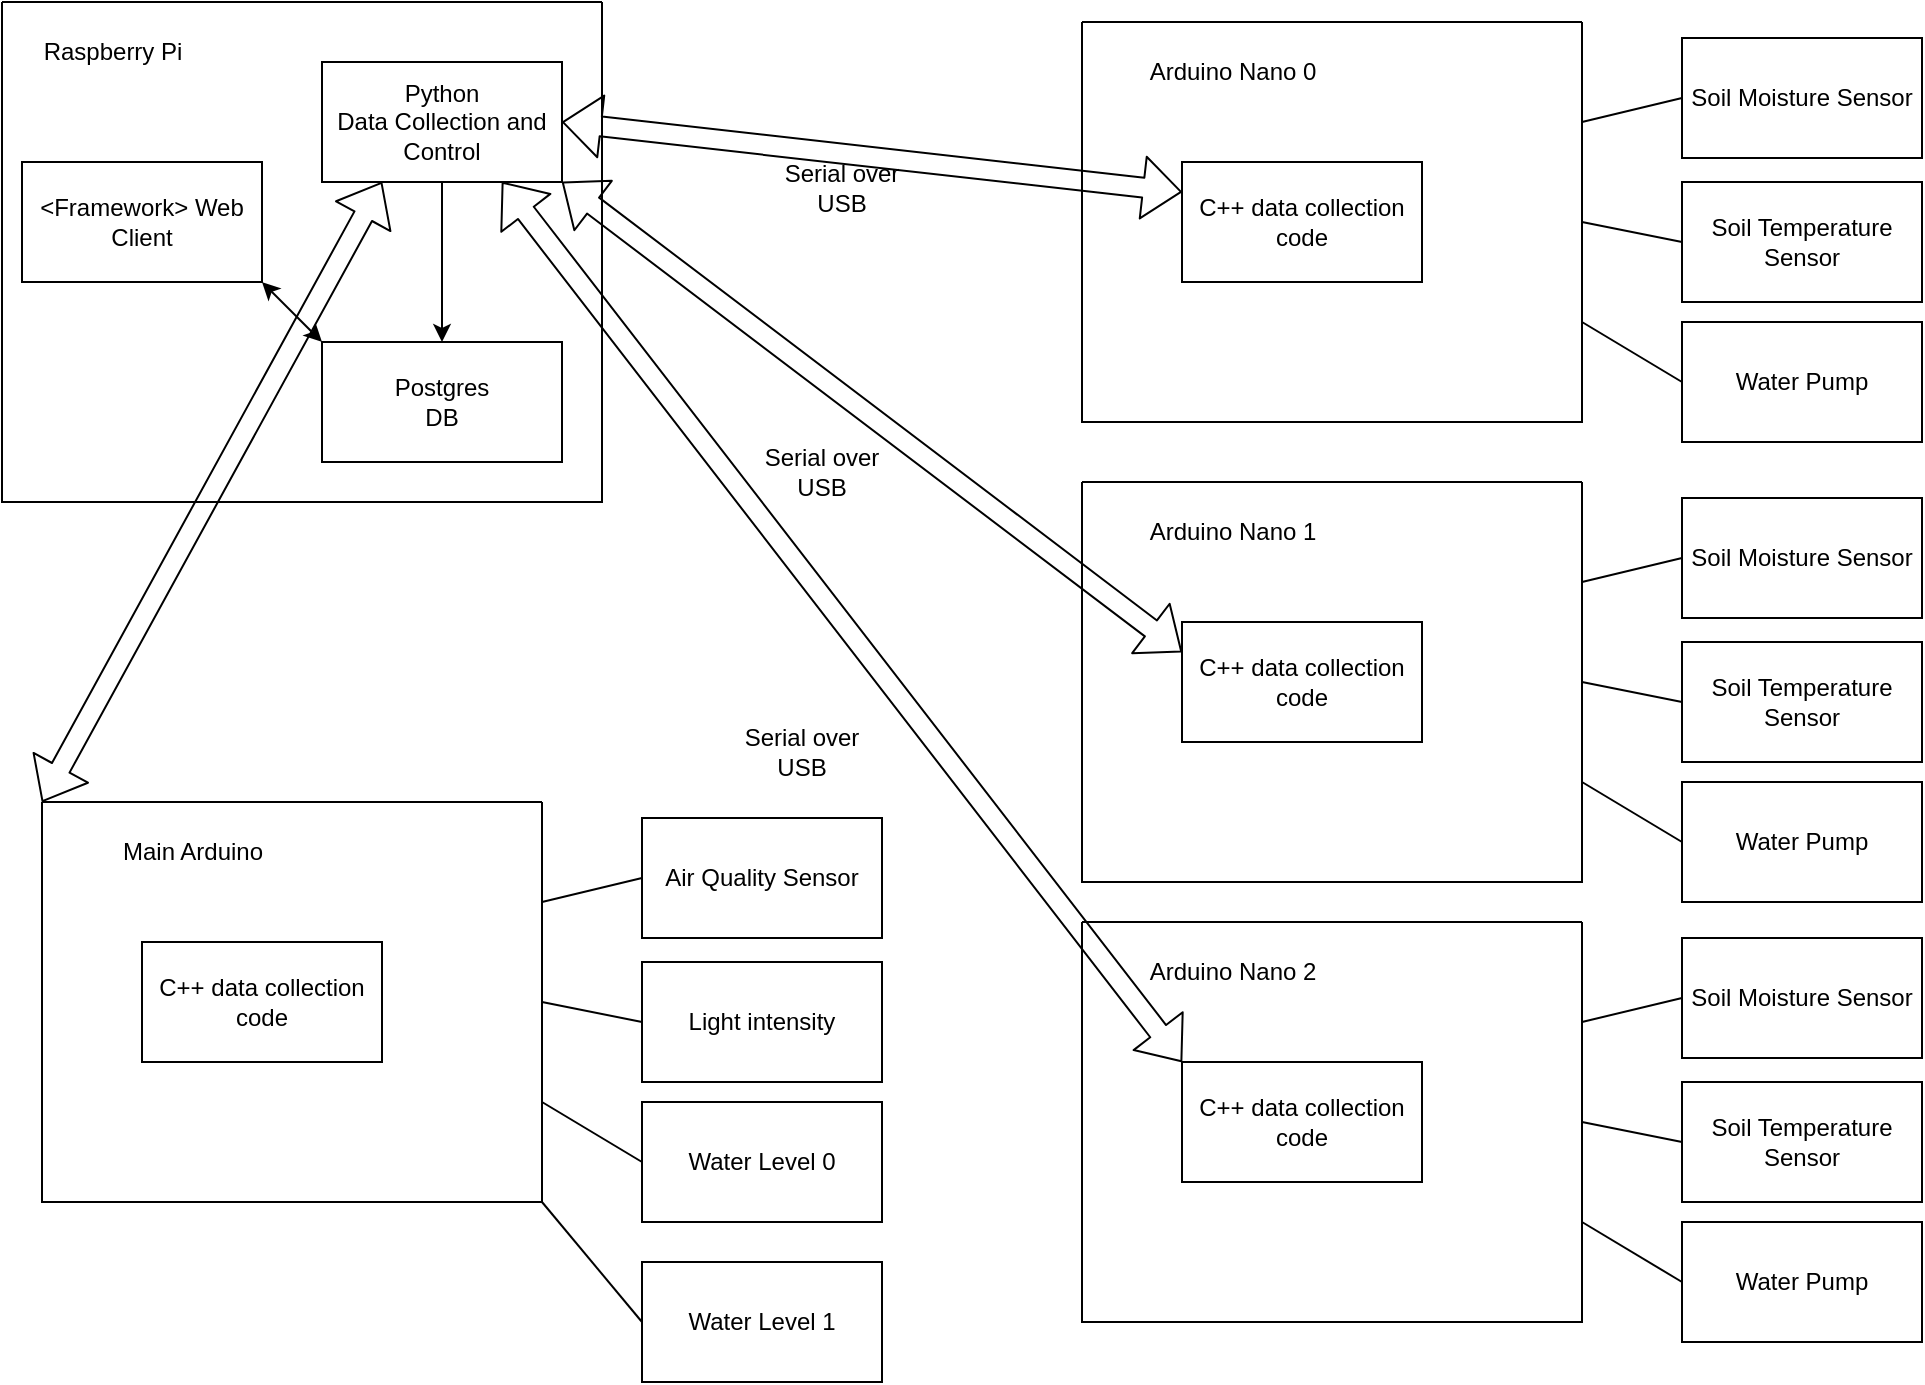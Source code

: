 <mxfile>
    <diagram id="yBh1MnMGtfM1mHEk_PS5" name="Page-1">
        <mxGraphModel dx="998" dy="740" grid="1" gridSize="10" guides="1" tooltips="1" connect="1" arrows="1" fold="1" page="1" pageScale="1" pageWidth="850" pageHeight="1100" math="0" shadow="0">
            <root>
                <mxCell id="0"/>
                <mxCell id="1" parent="0"/>
                <mxCell id="3" value="" style="swimlane;startSize=0;" vertex="1" parent="1">
                    <mxGeometry x="30" y="20" width="300" height="250" as="geometry"/>
                </mxCell>
                <mxCell id="4" value="Raspberry Pi" style="text;html=1;align=center;verticalAlign=middle;resizable=0;points=[];autosize=1;strokeColor=none;fillColor=none;" vertex="1" parent="3">
                    <mxGeometry x="10" y="10" width="90" height="30" as="geometry"/>
                </mxCell>
                <mxCell id="54" style="edgeStyle=none;html=1;exitX=0.5;exitY=1;exitDx=0;exitDy=0;entryX=0.5;entryY=0;entryDx=0;entryDy=0;" edge="1" parent="3" source="6" target="53">
                    <mxGeometry relative="1" as="geometry"/>
                </mxCell>
                <mxCell id="6" value="Python&lt;br&gt;Data Collection and Control" style="rounded=0;whiteSpace=wrap;html=1;" vertex="1" parent="3">
                    <mxGeometry x="160" y="30" width="120" height="60" as="geometry"/>
                </mxCell>
                <mxCell id="53" value="Postgres&lt;br&gt;DB" style="rounded=0;whiteSpace=wrap;html=1;" vertex="1" parent="3">
                    <mxGeometry x="160" y="170" width="120" height="60" as="geometry"/>
                </mxCell>
                <mxCell id="55" value="&amp;lt;Framework&amp;gt; Web Client" style="rounded=0;whiteSpace=wrap;html=1;" vertex="1" parent="3">
                    <mxGeometry x="10" y="80" width="120" height="60" as="geometry"/>
                </mxCell>
                <mxCell id="57" value="" style="endArrow=classic;startArrow=classic;html=1;exitX=1;exitY=1;exitDx=0;exitDy=0;entryX=0;entryY=0;entryDx=0;entryDy=0;" edge="1" parent="3" source="55" target="53">
                    <mxGeometry width="50" height="50" relative="1" as="geometry">
                        <mxPoint x="340" y="340" as="sourcePoint"/>
                        <mxPoint x="390" y="290" as="targetPoint"/>
                    </mxGeometry>
                </mxCell>
                <mxCell id="8" value="" style="swimlane;startSize=0;" vertex="1" parent="1">
                    <mxGeometry x="570" y="30" width="250" height="200" as="geometry"/>
                </mxCell>
                <mxCell id="9" value="Arduino Nano 0" style="text;html=1;align=center;verticalAlign=middle;resizable=0;points=[];autosize=1;strokeColor=none;fillColor=none;" vertex="1" parent="8">
                    <mxGeometry x="20" y="10" width="110" height="30" as="geometry"/>
                </mxCell>
                <mxCell id="14" value="C++ data collection code" style="rounded=0;whiteSpace=wrap;html=1;" vertex="1" parent="8">
                    <mxGeometry x="50" y="70" width="120" height="60" as="geometry"/>
                </mxCell>
                <mxCell id="11" value="Soil Moisture Sensor" style="rounded=0;whiteSpace=wrap;html=1;" vertex="1" parent="1">
                    <mxGeometry x="870" y="38" width="120" height="60" as="geometry"/>
                </mxCell>
                <mxCell id="12" value="Soil Temperature Sensor" style="rounded=0;whiteSpace=wrap;html=1;" vertex="1" parent="1">
                    <mxGeometry x="870" y="110" width="120" height="60" as="geometry"/>
                </mxCell>
                <mxCell id="13" value="Water Pump" style="rounded=0;whiteSpace=wrap;html=1;" vertex="1" parent="1">
                    <mxGeometry x="870" y="180" width="120" height="60" as="geometry"/>
                </mxCell>
                <mxCell id="16" value="" style="shape=flexArrow;endArrow=classic;startArrow=classic;html=1;exitX=1;exitY=0.5;exitDx=0;exitDy=0;entryX=0;entryY=0.25;entryDx=0;entryDy=0;" edge="1" parent="1" source="6" target="14">
                    <mxGeometry width="100" height="100" relative="1" as="geometry">
                        <mxPoint x="630" y="300" as="sourcePoint"/>
                        <mxPoint x="730" y="200" as="targetPoint"/>
                    </mxGeometry>
                </mxCell>
                <mxCell id="17" value="Serial over USB" style="text;html=1;align=center;verticalAlign=middle;whiteSpace=wrap;rounded=0;" vertex="1" parent="1">
                    <mxGeometry x="420" y="98" width="60" height="30" as="geometry"/>
                </mxCell>
                <mxCell id="18" value="" style="endArrow=none;html=1;entryX=0;entryY=0.5;entryDx=0;entryDy=0;exitX=1;exitY=0.25;exitDx=0;exitDy=0;" edge="1" parent="1" source="8" target="11">
                    <mxGeometry width="50" height="50" relative="1" as="geometry">
                        <mxPoint x="650" y="270" as="sourcePoint"/>
                        <mxPoint x="700" y="220" as="targetPoint"/>
                    </mxGeometry>
                </mxCell>
                <mxCell id="19" value="" style="endArrow=none;html=1;entryX=0;entryY=0.5;entryDx=0;entryDy=0;exitX=1;exitY=0.5;exitDx=0;exitDy=0;" edge="1" parent="1" source="8" target="12">
                    <mxGeometry width="50" height="50" relative="1" as="geometry">
                        <mxPoint x="650" y="270" as="sourcePoint"/>
                        <mxPoint x="700" y="220" as="targetPoint"/>
                    </mxGeometry>
                </mxCell>
                <mxCell id="20" value="" style="endArrow=none;html=1;entryX=0;entryY=0.5;entryDx=0;entryDy=0;exitX=1;exitY=0.75;exitDx=0;exitDy=0;" edge="1" parent="1" source="8" target="13">
                    <mxGeometry width="50" height="50" relative="1" as="geometry">
                        <mxPoint x="650" y="270" as="sourcePoint"/>
                        <mxPoint x="700" y="220" as="targetPoint"/>
                    </mxGeometry>
                </mxCell>
                <mxCell id="31" value="" style="swimlane;startSize=0;" vertex="1" parent="1">
                    <mxGeometry x="570" y="260" width="250" height="200" as="geometry"/>
                </mxCell>
                <mxCell id="32" value="Arduino Nano 1" style="text;html=1;align=center;verticalAlign=middle;resizable=0;points=[];autosize=1;strokeColor=none;fillColor=none;" vertex="1" parent="31">
                    <mxGeometry x="20" y="10" width="110" height="30" as="geometry"/>
                </mxCell>
                <mxCell id="33" value="C++ data collection code" style="rounded=0;whiteSpace=wrap;html=1;" vertex="1" parent="31">
                    <mxGeometry x="50" y="70" width="120" height="60" as="geometry"/>
                </mxCell>
                <mxCell id="34" value="Soil Moisture Sensor" style="rounded=0;whiteSpace=wrap;html=1;" vertex="1" parent="1">
                    <mxGeometry x="870" y="268" width="120" height="60" as="geometry"/>
                </mxCell>
                <mxCell id="35" value="Soil Temperature Sensor" style="rounded=0;whiteSpace=wrap;html=1;" vertex="1" parent="1">
                    <mxGeometry x="870" y="340" width="120" height="60" as="geometry"/>
                </mxCell>
                <mxCell id="36" value="Water Pump" style="rounded=0;whiteSpace=wrap;html=1;" vertex="1" parent="1">
                    <mxGeometry x="870" y="410" width="120" height="60" as="geometry"/>
                </mxCell>
                <mxCell id="37" value="Serial over USB" style="text;html=1;align=center;verticalAlign=middle;whiteSpace=wrap;rounded=0;" vertex="1" parent="1">
                    <mxGeometry x="410" y="240" width="60" height="30" as="geometry"/>
                </mxCell>
                <mxCell id="38" value="" style="endArrow=none;html=1;entryX=0;entryY=0.5;entryDx=0;entryDy=0;exitX=1;exitY=0.25;exitDx=0;exitDy=0;" edge="1" parent="1" source="31" target="34">
                    <mxGeometry width="50" height="50" relative="1" as="geometry">
                        <mxPoint x="650" y="500" as="sourcePoint"/>
                        <mxPoint x="700" y="450" as="targetPoint"/>
                    </mxGeometry>
                </mxCell>
                <mxCell id="39" value="" style="endArrow=none;html=1;entryX=0;entryY=0.5;entryDx=0;entryDy=0;exitX=1;exitY=0.5;exitDx=0;exitDy=0;" edge="1" parent="1" source="31" target="35">
                    <mxGeometry width="50" height="50" relative="1" as="geometry">
                        <mxPoint x="650" y="500" as="sourcePoint"/>
                        <mxPoint x="700" y="450" as="targetPoint"/>
                    </mxGeometry>
                </mxCell>
                <mxCell id="40" value="" style="endArrow=none;html=1;entryX=0;entryY=0.5;entryDx=0;entryDy=0;exitX=1;exitY=0.75;exitDx=0;exitDy=0;" edge="1" parent="1" source="31" target="36">
                    <mxGeometry width="50" height="50" relative="1" as="geometry">
                        <mxPoint x="650" y="500" as="sourcePoint"/>
                        <mxPoint x="700" y="450" as="targetPoint"/>
                    </mxGeometry>
                </mxCell>
                <mxCell id="41" value="" style="shape=flexArrow;endArrow=classic;startArrow=classic;html=1;exitX=1;exitY=1;exitDx=0;exitDy=0;entryX=0;entryY=0.25;entryDx=0;entryDy=0;" edge="1" parent="1" source="6" target="33">
                    <mxGeometry width="100" height="100" relative="1" as="geometry">
                        <mxPoint x="630" y="300" as="sourcePoint"/>
                        <mxPoint x="730" y="200" as="targetPoint"/>
                    </mxGeometry>
                </mxCell>
                <mxCell id="42" value="" style="swimlane;startSize=0;" vertex="1" parent="1">
                    <mxGeometry x="570" y="480" width="250" height="200" as="geometry"/>
                </mxCell>
                <mxCell id="43" value="Arduino Nano 2" style="text;html=1;align=center;verticalAlign=middle;resizable=0;points=[];autosize=1;strokeColor=none;fillColor=none;" vertex="1" parent="42">
                    <mxGeometry x="20" y="10" width="110" height="30" as="geometry"/>
                </mxCell>
                <mxCell id="44" value="C++ data collection code" style="rounded=0;whiteSpace=wrap;html=1;" vertex="1" parent="42">
                    <mxGeometry x="50" y="70" width="120" height="60" as="geometry"/>
                </mxCell>
                <mxCell id="45" value="Soil Moisture Sensor" style="rounded=0;whiteSpace=wrap;html=1;" vertex="1" parent="1">
                    <mxGeometry x="870" y="488" width="120" height="60" as="geometry"/>
                </mxCell>
                <mxCell id="46" value="Soil Temperature Sensor" style="rounded=0;whiteSpace=wrap;html=1;" vertex="1" parent="1">
                    <mxGeometry x="870" y="560" width="120" height="60" as="geometry"/>
                </mxCell>
                <mxCell id="47" value="Water Pump" style="rounded=0;whiteSpace=wrap;html=1;" vertex="1" parent="1">
                    <mxGeometry x="870" y="630" width="120" height="60" as="geometry"/>
                </mxCell>
                <mxCell id="48" value="Serial over USB" style="text;html=1;align=center;verticalAlign=middle;whiteSpace=wrap;rounded=0;" vertex="1" parent="1">
                    <mxGeometry x="400" y="380" width="60" height="30" as="geometry"/>
                </mxCell>
                <mxCell id="49" value="" style="endArrow=none;html=1;entryX=0;entryY=0.5;entryDx=0;entryDy=0;exitX=1;exitY=0.25;exitDx=0;exitDy=0;" edge="1" parent="1" source="42" target="45">
                    <mxGeometry width="50" height="50" relative="1" as="geometry">
                        <mxPoint x="650" y="720" as="sourcePoint"/>
                        <mxPoint x="700" y="670" as="targetPoint"/>
                    </mxGeometry>
                </mxCell>
                <mxCell id="50" value="" style="endArrow=none;html=1;entryX=0;entryY=0.5;entryDx=0;entryDy=0;exitX=1;exitY=0.5;exitDx=0;exitDy=0;" edge="1" parent="1" source="42" target="46">
                    <mxGeometry width="50" height="50" relative="1" as="geometry">
                        <mxPoint x="650" y="720" as="sourcePoint"/>
                        <mxPoint x="700" y="670" as="targetPoint"/>
                    </mxGeometry>
                </mxCell>
                <mxCell id="51" value="" style="endArrow=none;html=1;entryX=0;entryY=0.5;entryDx=0;entryDy=0;exitX=1;exitY=0.75;exitDx=0;exitDy=0;" edge="1" parent="1" source="42" target="47">
                    <mxGeometry width="50" height="50" relative="1" as="geometry">
                        <mxPoint x="650" y="720" as="sourcePoint"/>
                        <mxPoint x="700" y="670" as="targetPoint"/>
                    </mxGeometry>
                </mxCell>
                <mxCell id="52" value="" style="shape=flexArrow;endArrow=classic;startArrow=classic;html=1;exitX=0;exitY=0;exitDx=0;exitDy=0;entryX=0.75;entryY=1;entryDx=0;entryDy=0;" edge="1" parent="1" source="44" target="6">
                    <mxGeometry width="100" height="100" relative="1" as="geometry">
                        <mxPoint x="630" y="460" as="sourcePoint"/>
                        <mxPoint x="730" y="360" as="targetPoint"/>
                    </mxGeometry>
                </mxCell>
                <mxCell id="58" value="" style="swimlane;startSize=0;" vertex="1" parent="1">
                    <mxGeometry x="50" y="420" width="250" height="200" as="geometry"/>
                </mxCell>
                <mxCell id="59" value="Main Arduino" style="text;html=1;align=center;verticalAlign=middle;resizable=0;points=[];autosize=1;strokeColor=none;fillColor=none;" vertex="1" parent="58">
                    <mxGeometry x="30" y="10" width="90" height="30" as="geometry"/>
                </mxCell>
                <mxCell id="60" value="C++ data collection code" style="rounded=0;whiteSpace=wrap;html=1;" vertex="1" parent="58">
                    <mxGeometry x="50" y="70" width="120" height="60" as="geometry"/>
                </mxCell>
                <mxCell id="61" value="Air Quality Sensor" style="rounded=0;whiteSpace=wrap;html=1;" vertex="1" parent="1">
                    <mxGeometry x="350" y="428" width="120" height="60" as="geometry"/>
                </mxCell>
                <mxCell id="62" value="Light intensity" style="rounded=0;whiteSpace=wrap;html=1;" vertex="1" parent="1">
                    <mxGeometry x="350" y="500" width="120" height="60" as="geometry"/>
                </mxCell>
                <mxCell id="63" value="Water Level 0" style="rounded=0;whiteSpace=wrap;html=1;" vertex="1" parent="1">
                    <mxGeometry x="350" y="570" width="120" height="60" as="geometry"/>
                </mxCell>
                <mxCell id="64" value="" style="endArrow=none;html=1;entryX=0;entryY=0.5;entryDx=0;entryDy=0;exitX=1;exitY=0.25;exitDx=0;exitDy=0;" edge="1" parent="1" source="58" target="61">
                    <mxGeometry width="50" height="50" relative="1" as="geometry">
                        <mxPoint x="130" y="660" as="sourcePoint"/>
                        <mxPoint x="180" y="610" as="targetPoint"/>
                    </mxGeometry>
                </mxCell>
                <mxCell id="65" value="" style="endArrow=none;html=1;entryX=0;entryY=0.5;entryDx=0;entryDy=0;exitX=1;exitY=0.5;exitDx=0;exitDy=0;" edge="1" parent="1" source="58" target="62">
                    <mxGeometry width="50" height="50" relative="1" as="geometry">
                        <mxPoint x="130" y="660" as="sourcePoint"/>
                        <mxPoint x="180" y="610" as="targetPoint"/>
                    </mxGeometry>
                </mxCell>
                <mxCell id="66" value="" style="endArrow=none;html=1;entryX=0;entryY=0.5;entryDx=0;entryDy=0;exitX=1;exitY=0.75;exitDx=0;exitDy=0;" edge="1" parent="1" source="58" target="63">
                    <mxGeometry width="50" height="50" relative="1" as="geometry">
                        <mxPoint x="130" y="660" as="sourcePoint"/>
                        <mxPoint x="180" y="610" as="targetPoint"/>
                    </mxGeometry>
                </mxCell>
                <mxCell id="67" value="Water Level 1" style="rounded=0;whiteSpace=wrap;html=1;" vertex="1" parent="1">
                    <mxGeometry x="350" y="650" width="120" height="60" as="geometry"/>
                </mxCell>
                <mxCell id="68" value="" style="endArrow=none;html=1;entryX=0;entryY=0.5;entryDx=0;entryDy=0;exitX=1;exitY=1;exitDx=0;exitDy=0;" edge="1" parent="1" target="67" source="58">
                    <mxGeometry width="50" height="50" relative="1" as="geometry">
                        <mxPoint x="300" y="630" as="sourcePoint"/>
                        <mxPoint x="180" y="670" as="targetPoint"/>
                    </mxGeometry>
                </mxCell>
                <mxCell id="70" value="" style="shape=flexArrow;endArrow=classic;startArrow=classic;html=1;exitX=0;exitY=0;exitDx=0;exitDy=0;entryX=0.25;entryY=1;entryDx=0;entryDy=0;" edge="1" parent="1" source="58" target="6">
                    <mxGeometry width="100" height="100" relative="1" as="geometry">
                        <mxPoint x="450" y="480" as="sourcePoint"/>
                        <mxPoint x="170" y="340" as="targetPoint"/>
                    </mxGeometry>
                </mxCell>
            </root>
        </mxGraphModel>
    </diagram>
</mxfile>